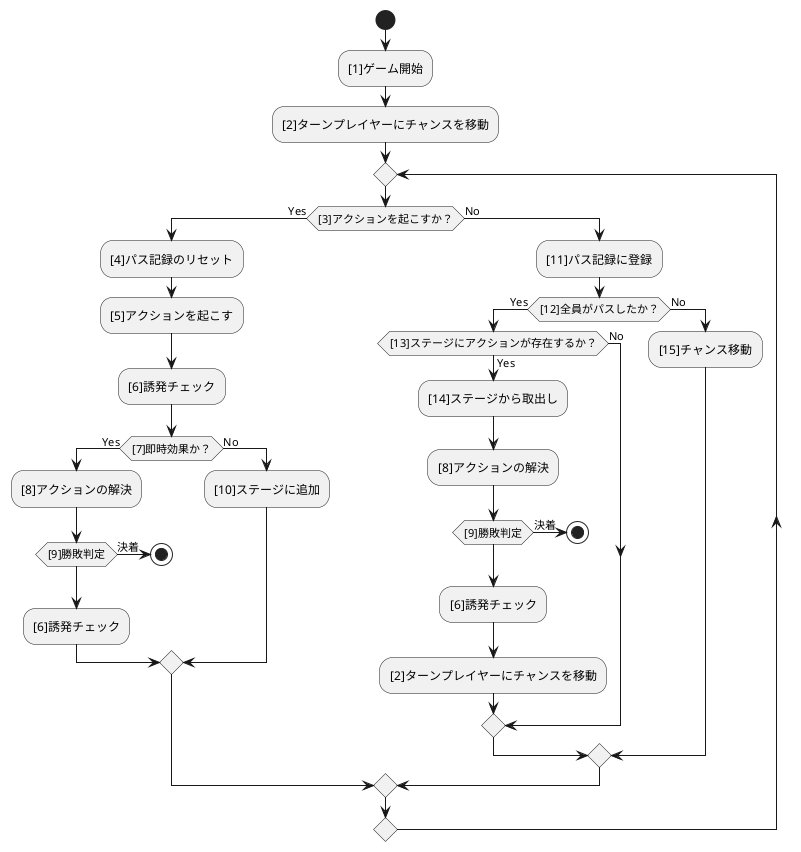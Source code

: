 @startuml
start
:[1]ゲーム開始;
:[2]ターンプレイヤーにチャンスを移動;
repeat
if ([3]アクションを起こすか？) then (Yes)
    :[4]パス記録のリセット;
    :[5]アクションを起こす;
    :[6]誘発チェック;
    if ([7]即時効果か？) then (Yes)
        :[8]アクションの解決;
        if ([9]勝敗判定) then (決着)
            stop
        endif
        :[6]誘発チェック;
    else (No)
        :[10]ステージに追加;
    endif
else (No)
    :[11]パス記録に登録;
    if ([12]全員がパスしたか？) then (Yes)
        if ([13]ステージにアクションが存在するか？) then (Yes)
            :[14]ステージから取出し;
            :[8]アクションの解決;
            if ([9]勝敗判定) then (決着)
                stop
            endif
            :[6]誘発チェック;
            :[2]ターンプレイヤーにチャンスを移動;
        else (No)
        endif
    else (No)
        :[15]チャンス移動;
    endif
endif
repeat while()
@enduml